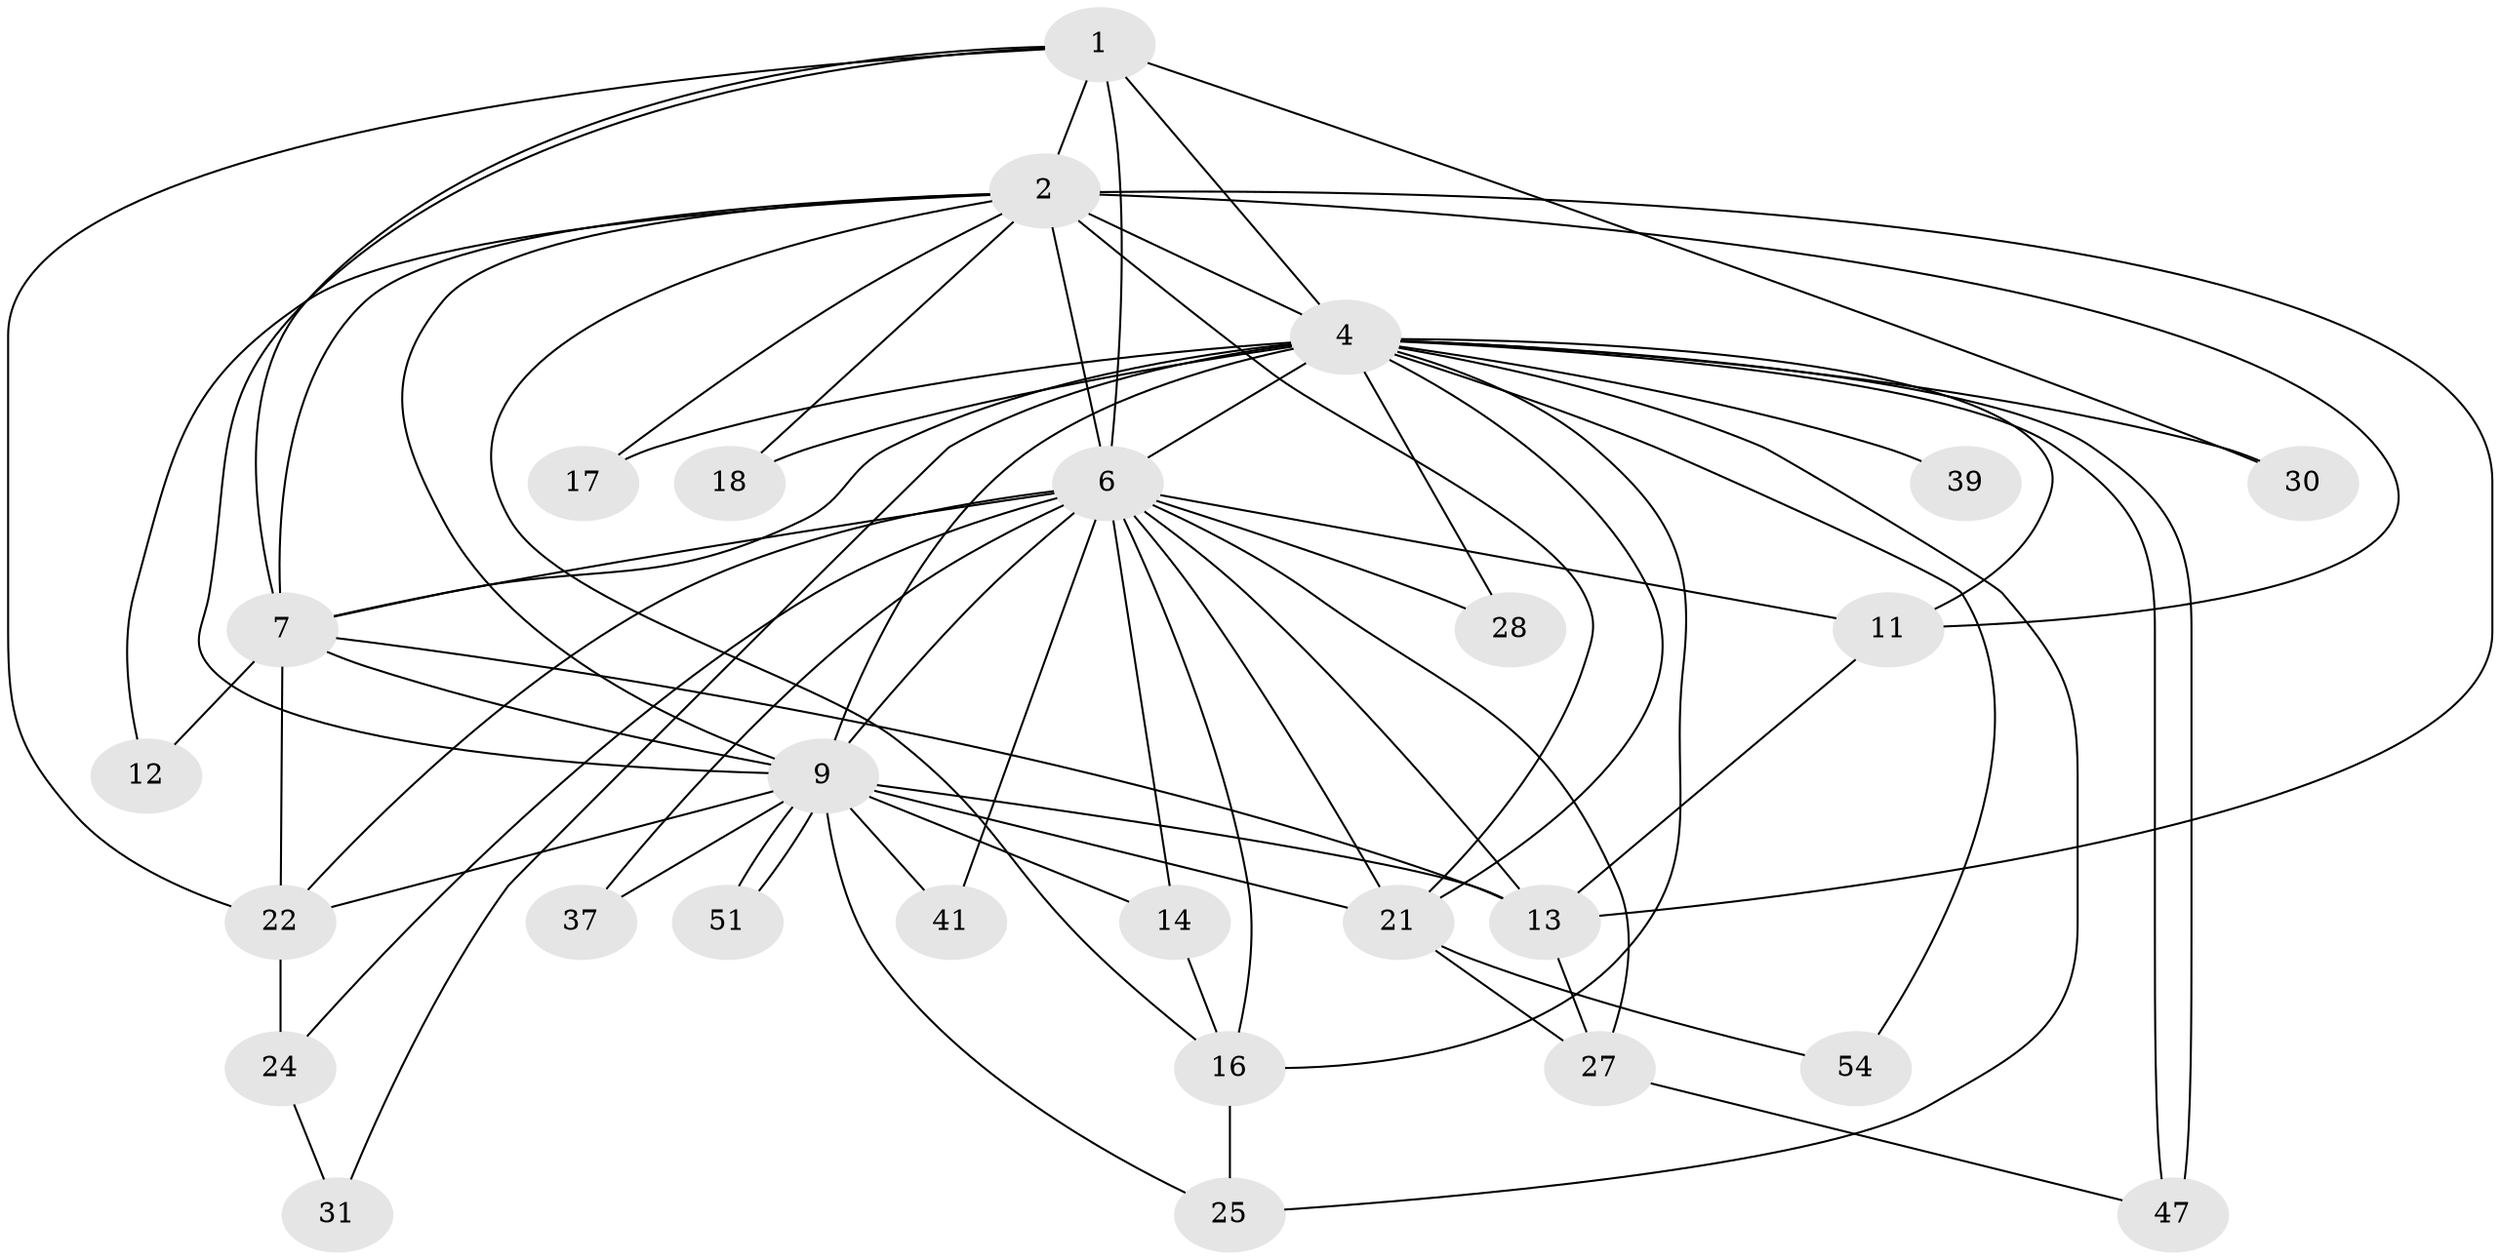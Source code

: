 // original degree distribution, {14: 0.01818181818181818, 16: 0.05454545454545454, 18: 0.03636363636363636, 19: 0.01818181818181818, 12: 0.05454545454545454, 6: 0.01818181818181818, 2: 0.5272727272727272, 4: 0.07272727272727272, 3: 0.16363636363636364, 5: 0.03636363636363636}
// Generated by graph-tools (version 1.1) at 2025/13/03/09/25 04:13:46]
// undirected, 27 vertices, 69 edges
graph export_dot {
graph [start="1"]
  node [color=gray90,style=filled];
  1;
  2 [super="+49+36+3+44+32"];
  4 [super="+5+38"];
  6 [super="+8+33"];
  7;
  9;
  11;
  12;
  13 [super="+26"];
  14;
  16 [super="+43"];
  17;
  18;
  21 [super="+23+50"];
  22 [super="+34+40"];
  24;
  25 [super="+48"];
  27 [super="+45"];
  28;
  30;
  31;
  37;
  39;
  41;
  47 [super="+55"];
  51;
  54;
  1 -- 2 [weight=4];
  1 -- 4 [weight=2];
  1 -- 6 [weight=4];
  1 -- 7;
  1 -- 9;
  1 -- 22;
  1 -- 30;
  2 -- 4 [weight=5];
  2 -- 6 [weight=8];
  2 -- 7 [weight=2];
  2 -- 9 [weight=2];
  2 -- 12;
  2 -- 18;
  2 -- 21;
  2 -- 11;
  2 -- 16;
  2 -- 17;
  2 -- 13;
  4 -- 6 [weight=6];
  4 -- 7 [weight=2];
  4 -- 9 [weight=2];
  4 -- 11 [weight=3];
  4 -- 28;
  4 -- 30;
  4 -- 39 [weight=2];
  4 -- 47;
  4 -- 47;
  4 -- 54;
  4 -- 16;
  4 -- 17;
  4 -- 18;
  4 -- 21;
  4 -- 25;
  4 -- 31;
  6 -- 7 [weight=3];
  6 -- 9 [weight=3];
  6 -- 16;
  6 -- 21;
  6 -- 37;
  6 -- 41;
  6 -- 11;
  6 -- 13;
  6 -- 14;
  6 -- 22 [weight=2];
  6 -- 24;
  6 -- 27;
  6 -- 28;
  7 -- 9;
  7 -- 12;
  7 -- 22;
  7 -- 13;
  9 -- 13;
  9 -- 14;
  9 -- 25;
  9 -- 37;
  9 -- 41;
  9 -- 51;
  9 -- 51;
  9 -- 22;
  9 -- 21;
  11 -- 13;
  13 -- 27;
  14 -- 16;
  16 -- 25;
  21 -- 27;
  21 -- 54;
  22 -- 24;
  24 -- 31;
  27 -- 47;
}
